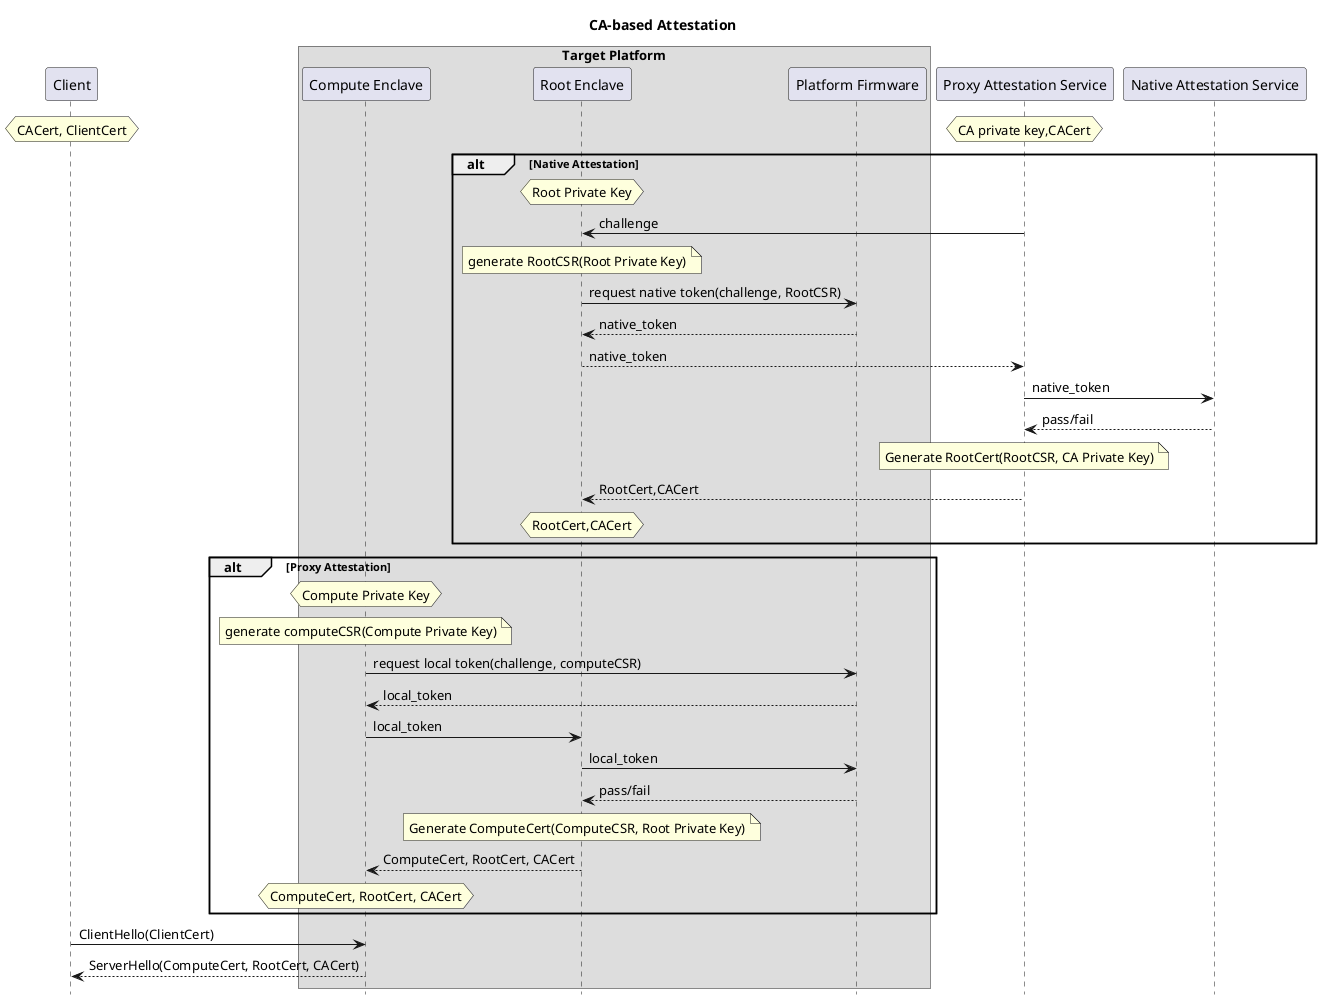 @startuml
title "CA-based Attestation"
hide footbox
participant "Client" as client
box "Target Platform"
    participant "Compute Enclave" as compute
    participant "Root Enclave" as root
    participant "Platform Firmware" as firmware
end box
participant "Proxy Attestation Service" as proxy
participant "Native Attestation Service" as native

hnote over proxy:CA private key,CACert
/ hnote over client:CACert, ClientCert

alt Native Attestation
hnote over root: Root Private Key
proxy->root: challenge
note over root
    generate RootCSR(Root Private Key)
end note
root->firmware: request native token(challenge, RootCSR)
firmware-->root: native_token
root-->proxy: native_token
proxy->native: native_token
native-->proxy: pass/fail
note over proxy
    Generate RootCert(RootCSR, CA Private Key)
end note
proxy-->root: RootCert,CACert
hnote over root: RootCert,CACert
end
alt Proxy Attestation
hnote over compute: Compute Private Key
note over compute
    generate computeCSR(Compute Private Key)
end note
compute->firmware: request local token(challenge, computeCSR)
firmware-->compute: local_token
compute->root: local_token
root->firmware: local_token
firmware-->root: pass/fail
note over root
    Generate ComputeCert(ComputeCSR, Root Private Key)
end note
root-->compute: ComputeCert, RootCert, CACert
hnote over compute: ComputeCert, RootCert, CACert
end
client->compute: ClientHello(ClientCert)
compute-->client: ServerHello(ComputeCert, RootCert, CACert)

@enduml